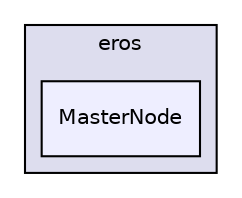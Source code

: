 digraph "/Users/runner/work/eROS/eROS/include/eros/MasterNode" {
  compound=true
  node [ fontsize="10", fontname="Helvetica"];
  edge [ labelfontsize="10", labelfontname="Helvetica"];
  subgraph clusterdir_51c9ec86b365bf851debf00262ff713e {
    graph [ bgcolor="#ddddee", pencolor="black", label="eros" fontname="Helvetica", fontsize="10", URL="dir_51c9ec86b365bf851debf00262ff713e.html"]
  dir_9b69f82b745f862a0e56d9f54998b4d8 [shape=box, label="MasterNode", style="filled", fillcolor="#eeeeff", pencolor="black", URL="dir_9b69f82b745f862a0e56d9f54998b4d8.html"];
  }
}
